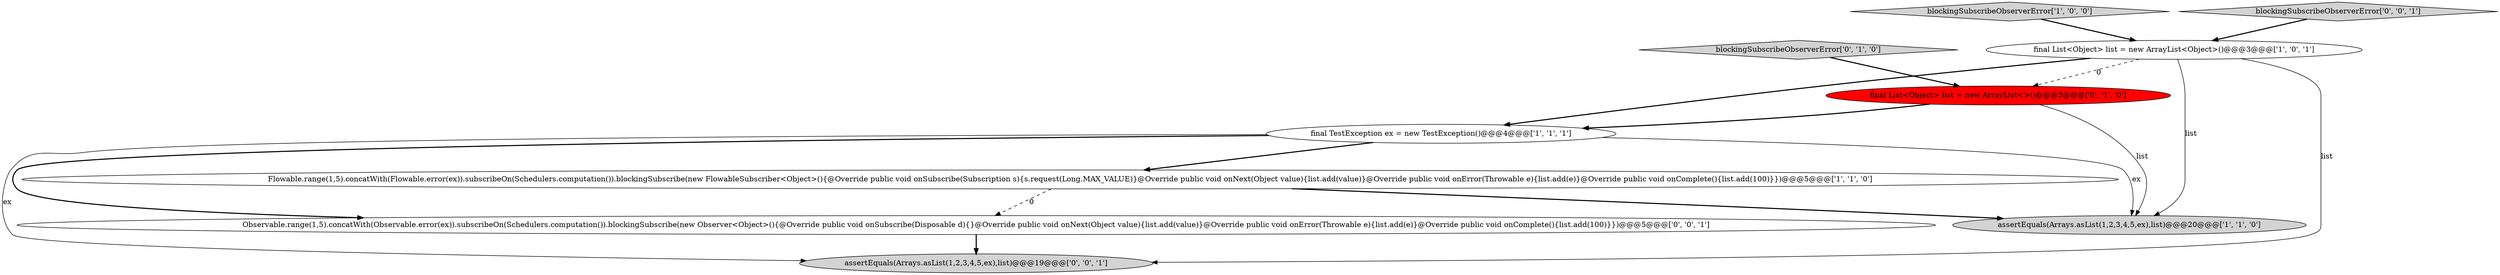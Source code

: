 digraph {
2 [style = filled, label = "final List<Object> list = new ArrayList<Object>()@@@3@@@['1', '0', '1']", fillcolor = white, shape = ellipse image = "AAA0AAABBB1BBB"];
1 [style = filled, label = "blockingSubscribeObserverError['1', '0', '0']", fillcolor = lightgray, shape = diamond image = "AAA0AAABBB1BBB"];
3 [style = filled, label = "assertEquals(Arrays.asList(1,2,3,4,5,ex),list)@@@20@@@['1', '1', '0']", fillcolor = lightgray, shape = ellipse image = "AAA0AAABBB1BBB"];
5 [style = filled, label = "final List<Object> list = new ArrayList<>()@@@3@@@['0', '1', '0']", fillcolor = red, shape = ellipse image = "AAA1AAABBB2BBB"];
6 [style = filled, label = "blockingSubscribeObserverError['0', '1', '0']", fillcolor = lightgray, shape = diamond image = "AAA0AAABBB2BBB"];
0 [style = filled, label = "Flowable.range(1,5).concatWith(Flowable.error(ex)).subscribeOn(Schedulers.computation()).blockingSubscribe(new FlowableSubscriber<Object>(){@Override public void onSubscribe(Subscription s){s.request(Long.MAX_VALUE)}@Override public void onNext(Object value){list.add(value)}@Override public void onError(Throwable e){list.add(e)}@Override public void onComplete(){list.add(100)}})@@@5@@@['1', '1', '0']", fillcolor = white, shape = ellipse image = "AAA0AAABBB1BBB"];
7 [style = filled, label = "assertEquals(Arrays.asList(1,2,3,4,5,ex),list)@@@19@@@['0', '0', '1']", fillcolor = lightgray, shape = ellipse image = "AAA0AAABBB3BBB"];
8 [style = filled, label = "Observable.range(1,5).concatWith(Observable.error(ex)).subscribeOn(Schedulers.computation()).blockingSubscribe(new Observer<Object>(){@Override public void onSubscribe(Disposable d){}@Override public void onNext(Object value){list.add(value)}@Override public void onError(Throwable e){list.add(e)}@Override public void onComplete(){list.add(100)}})@@@5@@@['0', '0', '1']", fillcolor = white, shape = ellipse image = "AAA0AAABBB3BBB"];
9 [style = filled, label = "blockingSubscribeObserverError['0', '0', '1']", fillcolor = lightgray, shape = diamond image = "AAA0AAABBB3BBB"];
4 [style = filled, label = "final TestException ex = new TestException()@@@4@@@['1', '1', '1']", fillcolor = white, shape = ellipse image = "AAA0AAABBB1BBB"];
5->3 [style = solid, label="list"];
0->3 [style = bold, label=""];
4->8 [style = bold, label=""];
2->7 [style = solid, label="list"];
6->5 [style = bold, label=""];
4->7 [style = solid, label="ex"];
1->2 [style = bold, label=""];
2->5 [style = dashed, label="0"];
2->3 [style = solid, label="list"];
0->8 [style = dashed, label="0"];
2->4 [style = bold, label=""];
9->2 [style = bold, label=""];
5->4 [style = bold, label=""];
8->7 [style = bold, label=""];
4->0 [style = bold, label=""];
4->3 [style = solid, label="ex"];
}
